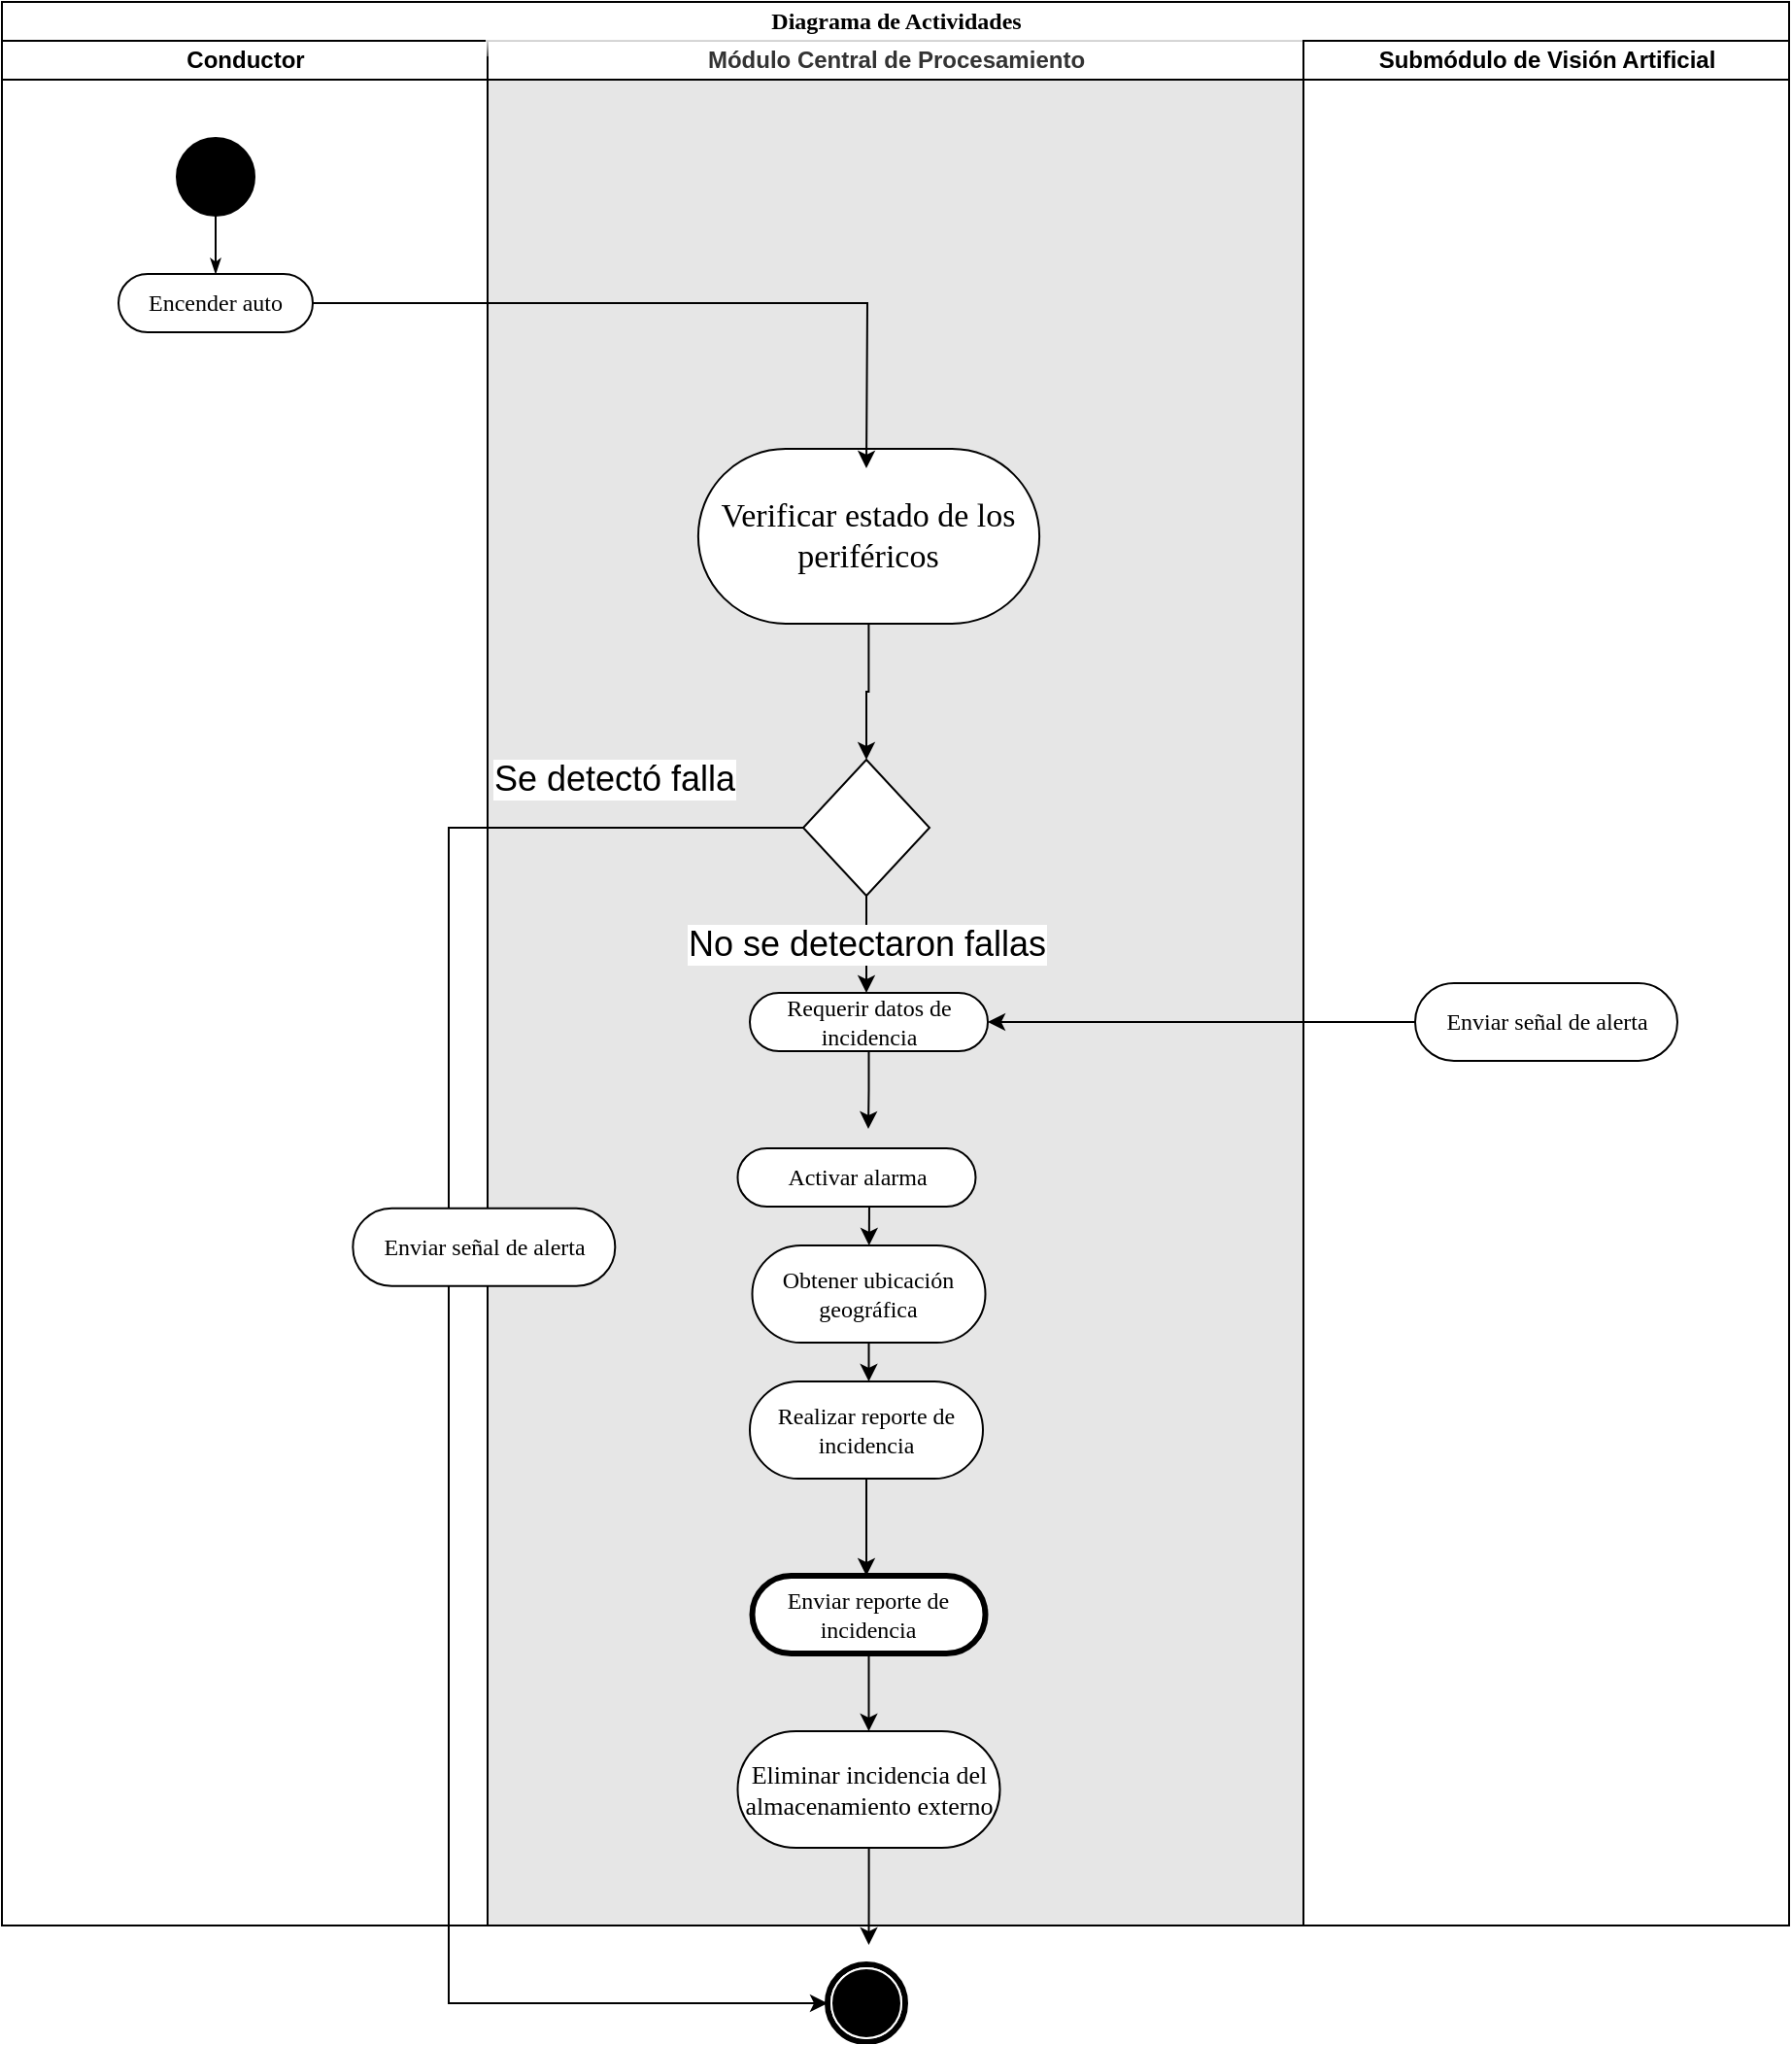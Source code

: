 <mxfile version="20.8.10" type="device"><diagram name="Page-1" id="0783ab3e-0a74-02c8-0abd-f7b4e66b4bec"><mxGraphModel dx="1075" dy="706" grid="1" gridSize="10" guides="1" tooltips="1" connect="1" arrows="1" fold="1" page="1" pageScale="1" pageWidth="850" pageHeight="1100" background="none" math="0" shadow="0"><root><mxCell id="0"/><mxCell id="1" parent="0"/><mxCell id="1c1d494c118603dd-1" value="Diagrama de Actividades" style="swimlane;html=1;childLayout=stackLayout;startSize=20;rounded=0;shadow=0;comic=0;labelBackgroundColor=none;strokeWidth=1;fontFamily=Verdana;fontSize=12;align=center;" parent="1" vertex="1"><mxGeometry x="170" y="10" width="920" height="990" as="geometry"/></mxCell><mxCell id="1c1d494c118603dd-2" value="Conductor" style="swimlane;html=1;startSize=20;" parent="1c1d494c118603dd-1" vertex="1"><mxGeometry y="20" width="250" height="970" as="geometry"/></mxCell><mxCell id="60571a20871a0731-4" value="" style="ellipse;whiteSpace=wrap;html=1;rounded=0;shadow=0;comic=0;labelBackgroundColor=none;strokeWidth=1;fillColor=#000000;fontFamily=Verdana;fontSize=12;align=center;" parent="1c1d494c118603dd-2" vertex="1"><mxGeometry x="90" y="50" width="40" height="40" as="geometry"/></mxCell><mxCell id="60571a20871a0731-8" value="Encender auto" style="rounded=1;whiteSpace=wrap;html=1;shadow=0;comic=0;labelBackgroundColor=none;strokeWidth=1;fontFamily=Verdana;fontSize=12;align=center;arcSize=50;" parent="1c1d494c118603dd-2" vertex="1"><mxGeometry x="60" y="120" width="100" height="30" as="geometry"/></mxCell><mxCell id="1c1d494c118603dd-27" value="" style="edgeStyle=orthogonalEdgeStyle;rounded=0;html=1;labelBackgroundColor=none;startArrow=none;startFill=0;startSize=5;endArrow=classicThin;endFill=1;endSize=5;jettySize=auto;orthogonalLoop=1;strokeWidth=1;fontFamily=Verdana;fontSize=12" parent="1c1d494c118603dd-2" source="60571a20871a0731-4" target="60571a20871a0731-8" edge="1"><mxGeometry relative="1" as="geometry"><Array as="points"><mxPoint x="110" y="110"/><mxPoint x="110" y="110"/></Array></mxGeometry></mxCell><mxCell id="1c1d494c118603dd-3" value="Módulo Central de Procesamiento" style="swimlane;html=1;startSize=20;swimlaneFillColor=#E6E6E6;fillColor=none;fontColor=#333333;strokeColor=default;glass=1;" parent="1c1d494c118603dd-1" vertex="1"><mxGeometry x="250" y="20" width="420" height="970" as="geometry"/></mxCell><mxCell id="1c1d494c118603dd-16" value="Requerir datos de incidencia" style="rounded=1;whiteSpace=wrap;html=1;shadow=0;comic=0;labelBackgroundColor=none;strokeWidth=1;fontFamily=Verdana;fontSize=12;align=center;arcSize=50;" parent="1c1d494c118603dd-3" vertex="1"><mxGeometry x="135" y="490" width="122.5" height="30" as="geometry"/></mxCell><mxCell id="hWwARCoqPRGYjSuK-tV0-6" style="edgeStyle=orthogonalEdgeStyle;rounded=0;orthogonalLoop=1;jettySize=auto;html=1;fontSize=15;" edge="1" parent="1c1d494c118603dd-3" source="Xg5KrcS3NtcSkl2MqZ6i-5" target="Xg5KrcS3NtcSkl2MqZ6i-10"><mxGeometry relative="1" as="geometry"/></mxCell><mxCell id="Xg5KrcS3NtcSkl2MqZ6i-5" value="&lt;span style=&quot;font-size: 17px;&quot;&gt;Verificar estado de los periféricos&lt;/span&gt;" style="rounded=1;whiteSpace=wrap;html=1;shadow=0;comic=0;labelBackgroundColor=none;strokeWidth=1;fontFamily=Verdana;fontSize=12;align=center;arcSize=50;" parent="1c1d494c118603dd-3" vertex="1"><mxGeometry x="108.44" y="210" width="175.62" height="90" as="geometry"/></mxCell><mxCell id="Xg5KrcS3NtcSkl2MqZ6i-10" value="" style="rhombus;whiteSpace=wrap;html=1;glass=1;fontSize=10;" parent="1c1d494c118603dd-3" vertex="1"><mxGeometry x="162.5" y="370" width="65" height="70" as="geometry"/></mxCell><mxCell id="Xg5KrcS3NtcSkl2MqZ6i-17" value="Realizar reporte de incidencia" style="rounded=1;whiteSpace=wrap;html=1;shadow=0;comic=0;labelBackgroundColor=none;strokeWidth=1;fontFamily=Verdana;fontSize=12;align=center;arcSize=50;" parent="1c1d494c118603dd-3" vertex="1"><mxGeometry x="135" y="690" width="120" height="50" as="geometry"/></mxCell><mxCell id="Xg5KrcS3NtcSkl2MqZ6i-23" style="edgeStyle=orthogonalEdgeStyle;rounded=0;orthogonalLoop=1;jettySize=auto;html=1;fontSize=10;" parent="1c1d494c118603dd-3" source="Xg5KrcS3NtcSkl2MqZ6i-18" target="Xg5KrcS3NtcSkl2MqZ6i-19" edge="1"><mxGeometry relative="1" as="geometry"/></mxCell><mxCell id="Xg5KrcS3NtcSkl2MqZ6i-18" value="Enviar reporte de incidencia" style="rounded=1;whiteSpace=wrap;html=1;shadow=0;comic=0;labelBackgroundColor=none;strokeWidth=3;fontFamily=Verdana;fontSize=12;align=center;arcSize=50;" parent="1c1d494c118603dd-3" vertex="1"><mxGeometry x="136.25" y="790" width="120" height="40" as="geometry"/></mxCell><mxCell id="Xg5KrcS3NtcSkl2MqZ6i-19" value="&lt;font style=&quot;font-size: 13px;&quot;&gt;Eliminar incidencia del almacenamiento externo&lt;/font&gt;" style="rounded=1;whiteSpace=wrap;html=1;shadow=0;comic=0;labelBackgroundColor=none;strokeWidth=1;fontFamily=Verdana;fontSize=12;align=center;arcSize=50;" parent="1c1d494c118603dd-3" vertex="1"><mxGeometry x="128.75" y="870" width="135" height="60" as="geometry"/></mxCell><mxCell id="Xg5KrcS3NtcSkl2MqZ6i-27" style="edgeStyle=orthogonalEdgeStyle;rounded=0;orthogonalLoop=1;jettySize=auto;html=1;fontSize=10;" parent="1c1d494c118603dd-3" source="Xg5KrcS3NtcSkl2MqZ6i-25" target="Xg5KrcS3NtcSkl2MqZ6i-17" edge="1"><mxGeometry relative="1" as="geometry"><Array as="points"><mxPoint x="195" y="690"/><mxPoint x="195" y="690"/></Array></mxGeometry></mxCell><mxCell id="Xg5KrcS3NtcSkl2MqZ6i-25" value="Obtener ubicación geográfica" style="rounded=1;whiteSpace=wrap;html=1;shadow=0;comic=0;labelBackgroundColor=none;strokeWidth=1;fontFamily=Verdana;fontSize=12;align=center;arcSize=50;" parent="1c1d494c118603dd-3" vertex="1"><mxGeometry x="136.25" y="620" width="120" height="50" as="geometry"/></mxCell><mxCell id="Xg5KrcS3NtcSkl2MqZ6i-51" value="Activar alarma" style="rounded=1;whiteSpace=wrap;html=1;shadow=0;comic=0;labelBackgroundColor=none;strokeWidth=1;fontFamily=Verdana;fontSize=12;align=center;arcSize=50;" parent="1c1d494c118603dd-3" vertex="1"><mxGeometry x="128.75" y="570" width="122.5" height="30" as="geometry"/></mxCell><mxCell id="hWwARCoqPRGYjSuK-tV0-1" value="" style="endArrow=classic;html=1;rounded=0;exitX=0.553;exitY=0.987;exitDx=0;exitDy=0;exitPerimeter=0;" edge="1" parent="1c1d494c118603dd-3" source="Xg5KrcS3NtcSkl2MqZ6i-51" target="Xg5KrcS3NtcSkl2MqZ6i-25"><mxGeometry width="50" height="50" relative="1" as="geometry"><mxPoint x="196" y="610" as="sourcePoint"/><mxPoint x="230" y="530" as="targetPoint"/></mxGeometry></mxCell><mxCell id="1c1d494c118603dd-4" value="Submódulo de Visión Artificial" style="swimlane;html=1;startSize=20;" parent="1c1d494c118603dd-1" vertex="1"><mxGeometry x="670" y="20" width="250" height="970" as="geometry"/></mxCell><mxCell id="Xg5KrcS3NtcSkl2MqZ6i-16" value="&lt;font style=&quot;font-size: 12px;&quot;&gt;Enviar señal de alerta&lt;/font&gt;" style="rounded=1;whiteSpace=wrap;html=1;shadow=0;comic=0;labelBackgroundColor=none;strokeWidth=1;fontFamily=Verdana;fontSize=12;align=center;arcSize=50;" parent="1c1d494c118603dd-4" vertex="1"><mxGeometry x="57.5" y="485" width="135" height="40" as="geometry"/></mxCell><mxCell id="Xg5KrcS3NtcSkl2MqZ6i-21" style="edgeStyle=orthogonalEdgeStyle;rounded=0;orthogonalLoop=1;jettySize=auto;html=1;fontSize=10;" parent="1c1d494c118603dd-1" source="Xg5KrcS3NtcSkl2MqZ6i-16" target="1c1d494c118603dd-16" edge="1"><mxGeometry relative="1" as="geometry"><mxPoint x="510" y="530" as="targetPoint"/></mxGeometry></mxCell><mxCell id="Xg5KrcS3NtcSkl2MqZ6i-7" style="edgeStyle=orthogonalEdgeStyle;rounded=0;orthogonalLoop=1;jettySize=auto;html=1;fontSize=10;exitX=1;exitY=0.5;exitDx=0;exitDy=0;" parent="1" source="60571a20871a0731-8" edge="1"><mxGeometry relative="1" as="geometry"><mxPoint x="615" y="250" as="targetPoint"/><mxPoint x="615" y="200.0" as="sourcePoint"/></mxGeometry></mxCell><mxCell id="60571a20871a0731-5" value="" style="shape=mxgraph.bpmn.shape;html=1;verticalLabelPosition=bottom;labelBackgroundColor=#ffffff;verticalAlign=top;perimeter=ellipsePerimeter;outline=end;symbol=terminate;rounded=0;shadow=0;comic=0;strokeWidth=1;fontFamily=Verdana;fontSize=12;align=center;" parent="1" vertex="1"><mxGeometry x="595" y="1020" width="40" height="40" as="geometry"/></mxCell><mxCell id="Xg5KrcS3NtcSkl2MqZ6i-14" style="edgeStyle=orthogonalEdgeStyle;rounded=0;orthogonalLoop=1;jettySize=auto;html=1;entryX=0;entryY=0.5;entryDx=0;entryDy=0;fontSize=10;" parent="1" source="Xg5KrcS3NtcSkl2MqZ6i-10" target="60571a20871a0731-5" edge="1"><mxGeometry relative="1" as="geometry"><Array as="points"><mxPoint x="400" y="435"/><mxPoint x="400" y="1040"/></Array></mxGeometry></mxCell><mxCell id="Xg5KrcS3NtcSkl2MqZ6i-15" value="Se detectó falla" style="edgeLabel;html=1;align=center;verticalAlign=middle;resizable=0;points=[];fontSize=18;" parent="Xg5KrcS3NtcSkl2MqZ6i-14" vertex="1" connectable="0"><mxGeometry x="-0.864" y="-1" relative="1" as="geometry"><mxPoint x="-31" y="-24" as="offset"/></mxGeometry></mxCell><mxCell id="Xg5KrcS3NtcSkl2MqZ6i-20" value="&lt;font style=&quot;font-size: 18px;&quot;&gt;No se detectaron fallas&lt;/font&gt;" style="edgeStyle=orthogonalEdgeStyle;rounded=0;orthogonalLoop=1;jettySize=auto;html=1;fontSize=10;" parent="1" source="Xg5KrcS3NtcSkl2MqZ6i-10" edge="1"><mxGeometry relative="1" as="geometry"><mxPoint x="615" y="520.0" as="targetPoint"/><Array as="points"><mxPoint x="615" y="480"/><mxPoint x="615" y="480"/></Array></mxGeometry></mxCell><mxCell id="Xg5KrcS3NtcSkl2MqZ6i-26" style="edgeStyle=orthogonalEdgeStyle;rounded=0;orthogonalLoop=1;jettySize=auto;html=1;fontSize=10;" parent="1" source="1c1d494c118603dd-16" edge="1"><mxGeometry relative="1" as="geometry"><mxPoint x="616" y="590" as="targetPoint"/></mxGeometry></mxCell><mxCell id="Xg5KrcS3NtcSkl2MqZ6i-28" style="edgeStyle=orthogonalEdgeStyle;rounded=0;orthogonalLoop=1;jettySize=auto;html=1;fontSize=10;" parent="1" source="Xg5KrcS3NtcSkl2MqZ6i-17" edge="1"><mxGeometry relative="1" as="geometry"><mxPoint x="615" y="820" as="targetPoint"/></mxGeometry></mxCell><mxCell id="Xg5KrcS3NtcSkl2MqZ6i-33" style="edgeStyle=orthogonalEdgeStyle;rounded=0;orthogonalLoop=1;jettySize=auto;html=1;fontSize=10;endArrow=classic;endFill=1;" parent="1" source="Xg5KrcS3NtcSkl2MqZ6i-19" edge="1"><mxGeometry relative="1" as="geometry"><mxPoint x="616.25" y="1010" as="targetPoint"/></mxGeometry></mxCell><mxCell id="hWwARCoqPRGYjSuK-tV0-3" value="&lt;font style=&quot;font-size: 12px;&quot;&gt;Enviar señal de alerta&lt;/font&gt;" style="rounded=1;whiteSpace=wrap;html=1;shadow=0;comic=0;labelBackgroundColor=none;strokeWidth=1;fontFamily=Verdana;fontSize=12;align=center;arcSize=50;" vertex="1" parent="1"><mxGeometry x="350.66" y="630.84" width="135" height="40" as="geometry"/></mxCell></root></mxGraphModel></diagram></mxfile>